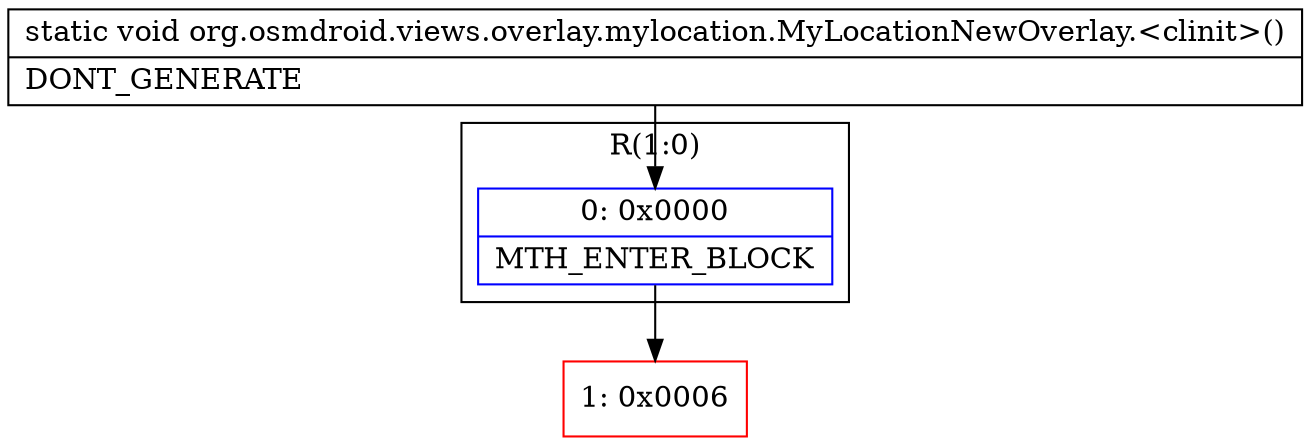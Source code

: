 digraph "CFG fororg.osmdroid.views.overlay.mylocation.MyLocationNewOverlay.\<clinit\>()V" {
subgraph cluster_Region_1808994043 {
label = "R(1:0)";
node [shape=record,color=blue];
Node_0 [shape=record,label="{0\:\ 0x0000|MTH_ENTER_BLOCK\l}"];
}
Node_1 [shape=record,color=red,label="{1\:\ 0x0006}"];
MethodNode[shape=record,label="{static void org.osmdroid.views.overlay.mylocation.MyLocationNewOverlay.\<clinit\>()  | DONT_GENERATE\l}"];
MethodNode -> Node_0;
Node_0 -> Node_1;
}

